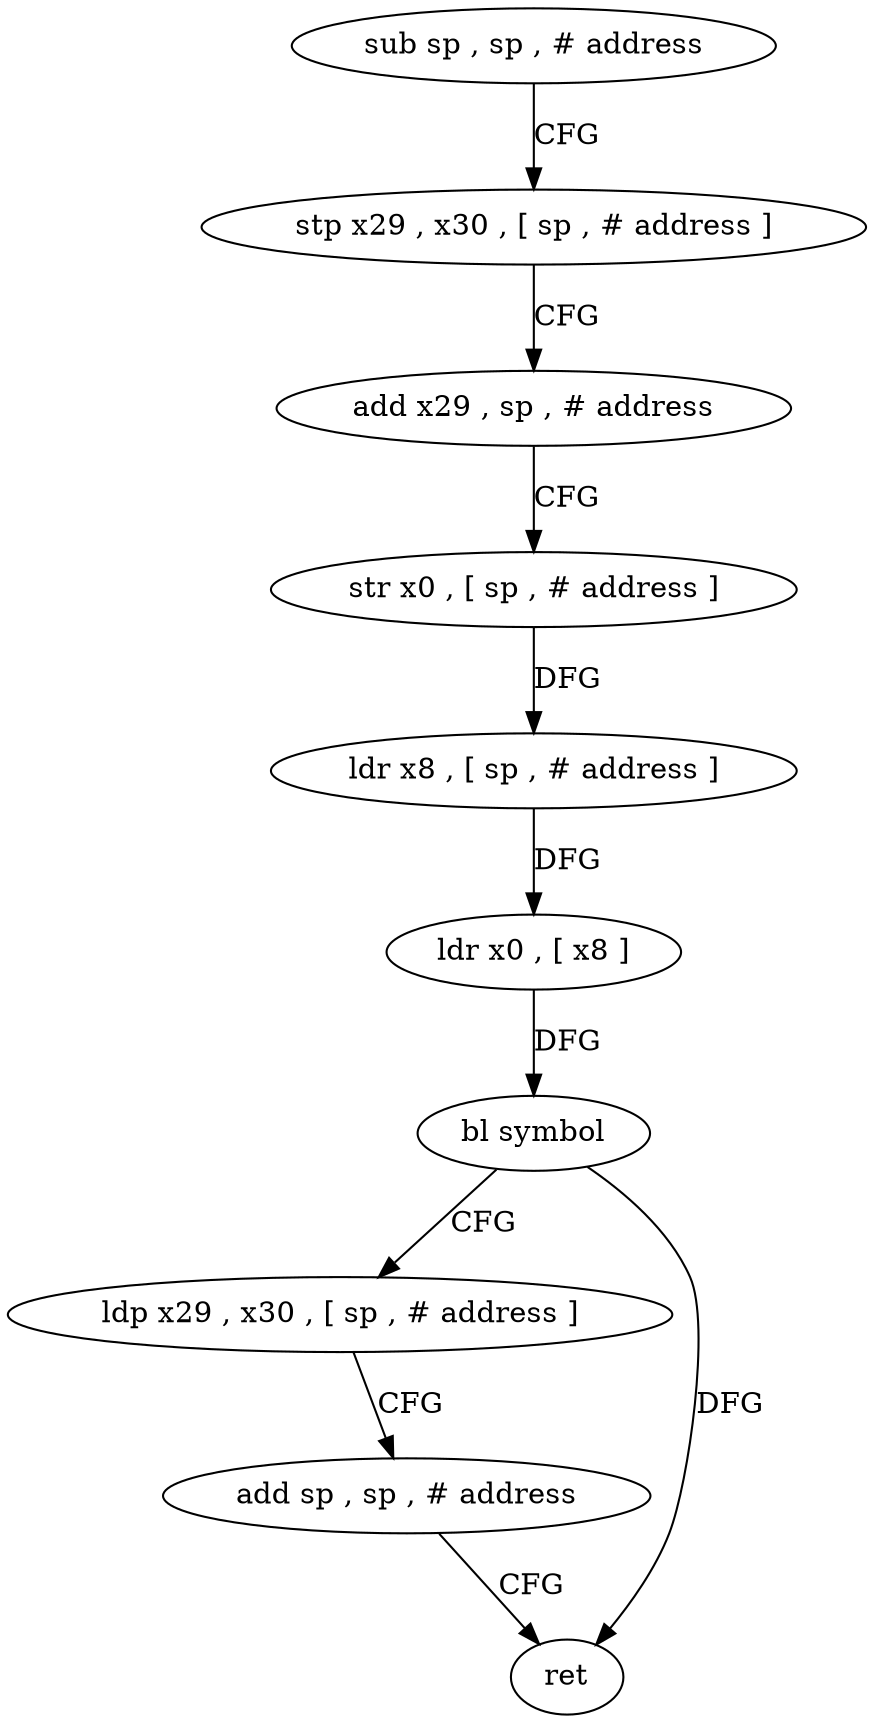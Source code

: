 digraph "func" {
"132884" [label = "sub sp , sp , # address" ]
"132888" [label = "stp x29 , x30 , [ sp , # address ]" ]
"132892" [label = "add x29 , sp , # address" ]
"132896" [label = "str x0 , [ sp , # address ]" ]
"132900" [label = "ldr x8 , [ sp , # address ]" ]
"132904" [label = "ldr x0 , [ x8 ]" ]
"132908" [label = "bl symbol" ]
"132912" [label = "ldp x29 , x30 , [ sp , # address ]" ]
"132916" [label = "add sp , sp , # address" ]
"132920" [label = "ret" ]
"132884" -> "132888" [ label = "CFG" ]
"132888" -> "132892" [ label = "CFG" ]
"132892" -> "132896" [ label = "CFG" ]
"132896" -> "132900" [ label = "DFG" ]
"132900" -> "132904" [ label = "DFG" ]
"132904" -> "132908" [ label = "DFG" ]
"132908" -> "132912" [ label = "CFG" ]
"132908" -> "132920" [ label = "DFG" ]
"132912" -> "132916" [ label = "CFG" ]
"132916" -> "132920" [ label = "CFG" ]
}
